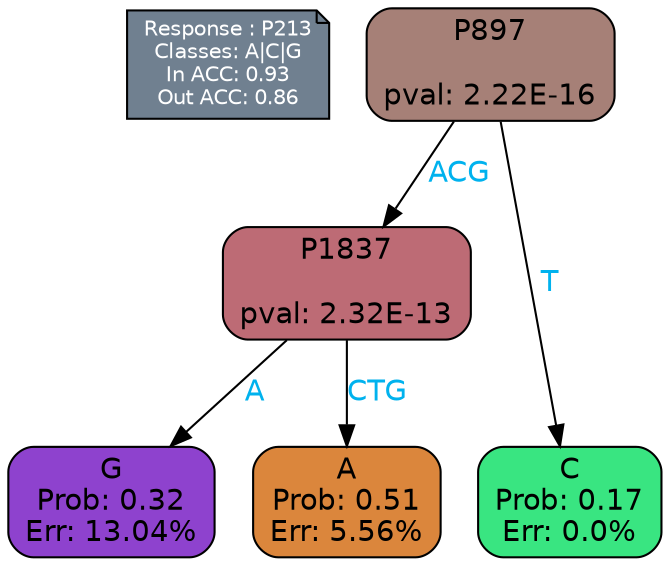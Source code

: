 digraph Tree {
node [shape=box, style="filled, rounded", color="black", fontname=helvetica] ;
graph [ranksep=equally, splines=polylines, bgcolor=transparent, dpi=600] ;
edge [fontname=helvetica] ;
LEGEND [label="Response : P213
Classes: A|C|G
In ACC: 0.93
Out ACC: 0.86
",shape=note,align=left,style=filled,fillcolor="slategray",fontcolor="white",fontsize=10];1 [label="P897

pval: 2.22E-16", fillcolor="#a68077"] ;
2 [label="P1837

pval: 2.32E-13", fillcolor="#bd6b75"] ;
3 [label="G
Prob: 0.32
Err: 13.04%", fillcolor="#8e42ce"] ;
4 [label="A
Prob: 0.51
Err: 5.56%", fillcolor="#db863c"] ;
5 [label="C
Prob: 0.17
Err: 0.0%", fillcolor="#39e581"] ;
1 -> 2 [label="ACG",fontcolor=deepskyblue2] ;
1 -> 5 [label="T",fontcolor=deepskyblue2] ;
2 -> 3 [label="A",fontcolor=deepskyblue2] ;
2 -> 4 [label="CTG",fontcolor=deepskyblue2] ;
{rank = same; 3;4;5;}{rank = same; LEGEND;1;}}